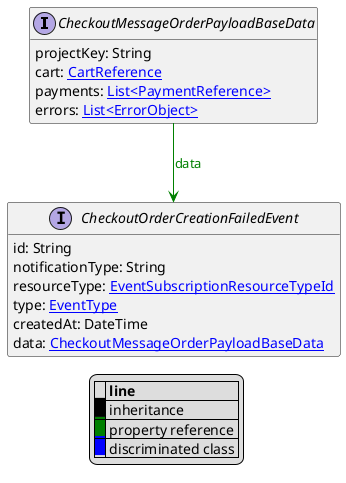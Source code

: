 @startuml

hide empty fields
hide empty methods
legend
|= |= line |
|<back:black>   </back>| inheritance |
|<back:green>   </back>| property reference |
|<back:blue>   </back>| discriminated class |
endlegend
interface CheckoutMessageOrderPayloadBaseData [[CheckoutMessageOrderPayloadBaseData.svg]]  {
    projectKey: String
    cart: [[CartReference.svg CartReference]]
    payments: [[PaymentReference.svg List<PaymentReference>]]
    errors: [[ErrorObject.svg List<ErrorObject>]]
}



interface CheckoutOrderCreationFailedEvent [[CheckoutOrderCreationFailedEvent.svg]]  {
    id: String
    notificationType: String
    resourceType: [[EventSubscriptionResourceTypeId.svg EventSubscriptionResourceTypeId]]
    type: [[EventType.svg EventType]]
    createdAt: DateTime
    data: [[CheckoutMessageOrderPayloadBaseData.svg CheckoutMessageOrderPayloadBaseData]]
}

CheckoutMessageOrderPayloadBaseData --> CheckoutOrderCreationFailedEvent #green;text:green : "data"
@enduml
